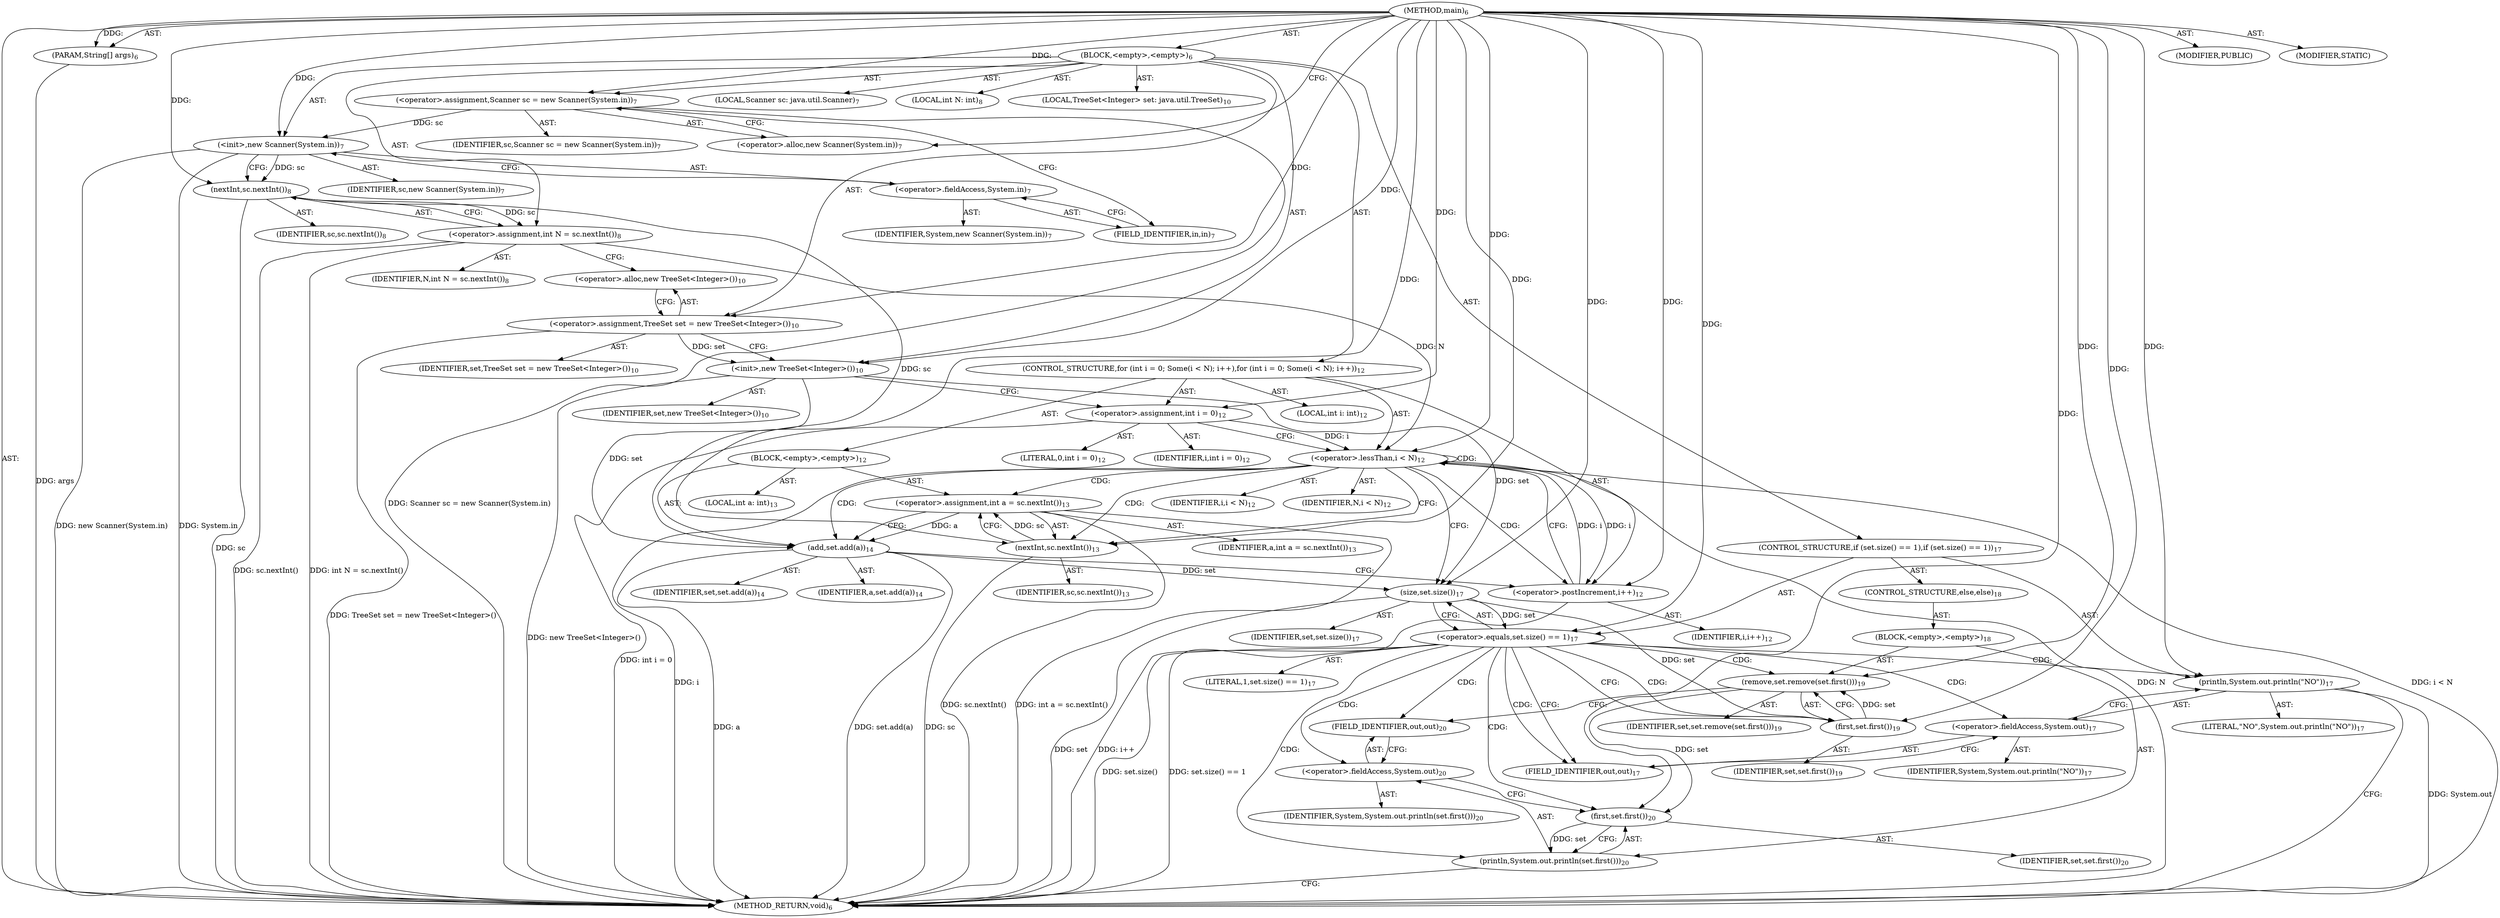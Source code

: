 digraph "main" {  
"21" [label = <(METHOD,main)<SUB>6</SUB>> ]
"22" [label = <(PARAM,String[] args)<SUB>6</SUB>> ]
"23" [label = <(BLOCK,&lt;empty&gt;,&lt;empty&gt;)<SUB>6</SUB>> ]
"4" [label = <(LOCAL,Scanner sc: java.util.Scanner)<SUB>7</SUB>> ]
"24" [label = <(&lt;operator&gt;.assignment,Scanner sc = new Scanner(System.in))<SUB>7</SUB>> ]
"25" [label = <(IDENTIFIER,sc,Scanner sc = new Scanner(System.in))<SUB>7</SUB>> ]
"26" [label = <(&lt;operator&gt;.alloc,new Scanner(System.in))<SUB>7</SUB>> ]
"27" [label = <(&lt;init&gt;,new Scanner(System.in))<SUB>7</SUB>> ]
"3" [label = <(IDENTIFIER,sc,new Scanner(System.in))<SUB>7</SUB>> ]
"28" [label = <(&lt;operator&gt;.fieldAccess,System.in)<SUB>7</SUB>> ]
"29" [label = <(IDENTIFIER,System,new Scanner(System.in))<SUB>7</SUB>> ]
"30" [label = <(FIELD_IDENTIFIER,in,in)<SUB>7</SUB>> ]
"31" [label = <(LOCAL,int N: int)<SUB>8</SUB>> ]
"32" [label = <(&lt;operator&gt;.assignment,int N = sc.nextInt())<SUB>8</SUB>> ]
"33" [label = <(IDENTIFIER,N,int N = sc.nextInt())<SUB>8</SUB>> ]
"34" [label = <(nextInt,sc.nextInt())<SUB>8</SUB>> ]
"35" [label = <(IDENTIFIER,sc,sc.nextInt())<SUB>8</SUB>> ]
"6" [label = <(LOCAL,TreeSet&lt;Integer&gt; set: java.util.TreeSet)<SUB>10</SUB>> ]
"36" [label = <(&lt;operator&gt;.assignment,TreeSet set = new TreeSet&lt;Integer&gt;())<SUB>10</SUB>> ]
"37" [label = <(IDENTIFIER,set,TreeSet set = new TreeSet&lt;Integer&gt;())<SUB>10</SUB>> ]
"38" [label = <(&lt;operator&gt;.alloc,new TreeSet&lt;Integer&gt;())<SUB>10</SUB>> ]
"39" [label = <(&lt;init&gt;,new TreeSet&lt;Integer&gt;())<SUB>10</SUB>> ]
"5" [label = <(IDENTIFIER,set,new TreeSet&lt;Integer&gt;())<SUB>10</SUB>> ]
"40" [label = <(CONTROL_STRUCTURE,for (int i = 0; Some(i &lt; N); i++),for (int i = 0; Some(i &lt; N); i++))<SUB>12</SUB>> ]
"41" [label = <(LOCAL,int i: int)<SUB>12</SUB>> ]
"42" [label = <(&lt;operator&gt;.assignment,int i = 0)<SUB>12</SUB>> ]
"43" [label = <(IDENTIFIER,i,int i = 0)<SUB>12</SUB>> ]
"44" [label = <(LITERAL,0,int i = 0)<SUB>12</SUB>> ]
"45" [label = <(&lt;operator&gt;.lessThan,i &lt; N)<SUB>12</SUB>> ]
"46" [label = <(IDENTIFIER,i,i &lt; N)<SUB>12</SUB>> ]
"47" [label = <(IDENTIFIER,N,i &lt; N)<SUB>12</SUB>> ]
"48" [label = <(&lt;operator&gt;.postIncrement,i++)<SUB>12</SUB>> ]
"49" [label = <(IDENTIFIER,i,i++)<SUB>12</SUB>> ]
"50" [label = <(BLOCK,&lt;empty&gt;,&lt;empty&gt;)<SUB>12</SUB>> ]
"51" [label = <(LOCAL,int a: int)<SUB>13</SUB>> ]
"52" [label = <(&lt;operator&gt;.assignment,int a = sc.nextInt())<SUB>13</SUB>> ]
"53" [label = <(IDENTIFIER,a,int a = sc.nextInt())<SUB>13</SUB>> ]
"54" [label = <(nextInt,sc.nextInt())<SUB>13</SUB>> ]
"55" [label = <(IDENTIFIER,sc,sc.nextInt())<SUB>13</SUB>> ]
"56" [label = <(add,set.add(a))<SUB>14</SUB>> ]
"57" [label = <(IDENTIFIER,set,set.add(a))<SUB>14</SUB>> ]
"58" [label = <(IDENTIFIER,a,set.add(a))<SUB>14</SUB>> ]
"59" [label = <(CONTROL_STRUCTURE,if (set.size() == 1),if (set.size() == 1))<SUB>17</SUB>> ]
"60" [label = <(&lt;operator&gt;.equals,set.size() == 1)<SUB>17</SUB>> ]
"61" [label = <(size,set.size())<SUB>17</SUB>> ]
"62" [label = <(IDENTIFIER,set,set.size())<SUB>17</SUB>> ]
"63" [label = <(LITERAL,1,set.size() == 1)<SUB>17</SUB>> ]
"64" [label = <(println,System.out.println(&quot;NO&quot;))<SUB>17</SUB>> ]
"65" [label = <(&lt;operator&gt;.fieldAccess,System.out)<SUB>17</SUB>> ]
"66" [label = <(IDENTIFIER,System,System.out.println(&quot;NO&quot;))<SUB>17</SUB>> ]
"67" [label = <(FIELD_IDENTIFIER,out,out)<SUB>17</SUB>> ]
"68" [label = <(LITERAL,&quot;NO&quot;,System.out.println(&quot;NO&quot;))<SUB>17</SUB>> ]
"69" [label = <(CONTROL_STRUCTURE,else,else)<SUB>18</SUB>> ]
"70" [label = <(BLOCK,&lt;empty&gt;,&lt;empty&gt;)<SUB>18</SUB>> ]
"71" [label = <(remove,set.remove(set.first()))<SUB>19</SUB>> ]
"72" [label = <(IDENTIFIER,set,set.remove(set.first()))<SUB>19</SUB>> ]
"73" [label = <(first,set.first())<SUB>19</SUB>> ]
"74" [label = <(IDENTIFIER,set,set.first())<SUB>19</SUB>> ]
"75" [label = <(println,System.out.println(set.first()))<SUB>20</SUB>> ]
"76" [label = <(&lt;operator&gt;.fieldAccess,System.out)<SUB>20</SUB>> ]
"77" [label = <(IDENTIFIER,System,System.out.println(set.first()))<SUB>20</SUB>> ]
"78" [label = <(FIELD_IDENTIFIER,out,out)<SUB>20</SUB>> ]
"79" [label = <(first,set.first())<SUB>20</SUB>> ]
"80" [label = <(IDENTIFIER,set,set.first())<SUB>20</SUB>> ]
"81" [label = <(MODIFIER,PUBLIC)> ]
"82" [label = <(MODIFIER,STATIC)> ]
"83" [label = <(METHOD_RETURN,void)<SUB>6</SUB>> ]
  "21" -> "22"  [ label = "AST: "] 
  "21" -> "23"  [ label = "AST: "] 
  "21" -> "81"  [ label = "AST: "] 
  "21" -> "82"  [ label = "AST: "] 
  "21" -> "83"  [ label = "AST: "] 
  "23" -> "4"  [ label = "AST: "] 
  "23" -> "24"  [ label = "AST: "] 
  "23" -> "27"  [ label = "AST: "] 
  "23" -> "31"  [ label = "AST: "] 
  "23" -> "32"  [ label = "AST: "] 
  "23" -> "6"  [ label = "AST: "] 
  "23" -> "36"  [ label = "AST: "] 
  "23" -> "39"  [ label = "AST: "] 
  "23" -> "40"  [ label = "AST: "] 
  "23" -> "59"  [ label = "AST: "] 
  "24" -> "25"  [ label = "AST: "] 
  "24" -> "26"  [ label = "AST: "] 
  "27" -> "3"  [ label = "AST: "] 
  "27" -> "28"  [ label = "AST: "] 
  "28" -> "29"  [ label = "AST: "] 
  "28" -> "30"  [ label = "AST: "] 
  "32" -> "33"  [ label = "AST: "] 
  "32" -> "34"  [ label = "AST: "] 
  "34" -> "35"  [ label = "AST: "] 
  "36" -> "37"  [ label = "AST: "] 
  "36" -> "38"  [ label = "AST: "] 
  "39" -> "5"  [ label = "AST: "] 
  "40" -> "41"  [ label = "AST: "] 
  "40" -> "42"  [ label = "AST: "] 
  "40" -> "45"  [ label = "AST: "] 
  "40" -> "48"  [ label = "AST: "] 
  "40" -> "50"  [ label = "AST: "] 
  "42" -> "43"  [ label = "AST: "] 
  "42" -> "44"  [ label = "AST: "] 
  "45" -> "46"  [ label = "AST: "] 
  "45" -> "47"  [ label = "AST: "] 
  "48" -> "49"  [ label = "AST: "] 
  "50" -> "51"  [ label = "AST: "] 
  "50" -> "52"  [ label = "AST: "] 
  "50" -> "56"  [ label = "AST: "] 
  "52" -> "53"  [ label = "AST: "] 
  "52" -> "54"  [ label = "AST: "] 
  "54" -> "55"  [ label = "AST: "] 
  "56" -> "57"  [ label = "AST: "] 
  "56" -> "58"  [ label = "AST: "] 
  "59" -> "60"  [ label = "AST: "] 
  "59" -> "64"  [ label = "AST: "] 
  "59" -> "69"  [ label = "AST: "] 
  "60" -> "61"  [ label = "AST: "] 
  "60" -> "63"  [ label = "AST: "] 
  "61" -> "62"  [ label = "AST: "] 
  "64" -> "65"  [ label = "AST: "] 
  "64" -> "68"  [ label = "AST: "] 
  "65" -> "66"  [ label = "AST: "] 
  "65" -> "67"  [ label = "AST: "] 
  "69" -> "70"  [ label = "AST: "] 
  "70" -> "71"  [ label = "AST: "] 
  "70" -> "75"  [ label = "AST: "] 
  "71" -> "72"  [ label = "AST: "] 
  "71" -> "73"  [ label = "AST: "] 
  "73" -> "74"  [ label = "AST: "] 
  "75" -> "76"  [ label = "AST: "] 
  "75" -> "79"  [ label = "AST: "] 
  "76" -> "77"  [ label = "AST: "] 
  "76" -> "78"  [ label = "AST: "] 
  "79" -> "80"  [ label = "AST: "] 
  "24" -> "30"  [ label = "CFG: "] 
  "27" -> "34"  [ label = "CFG: "] 
  "32" -> "38"  [ label = "CFG: "] 
  "36" -> "39"  [ label = "CFG: "] 
  "39" -> "42"  [ label = "CFG: "] 
  "26" -> "24"  [ label = "CFG: "] 
  "28" -> "27"  [ label = "CFG: "] 
  "34" -> "32"  [ label = "CFG: "] 
  "38" -> "36"  [ label = "CFG: "] 
  "42" -> "45"  [ label = "CFG: "] 
  "45" -> "54"  [ label = "CFG: "] 
  "45" -> "61"  [ label = "CFG: "] 
  "48" -> "45"  [ label = "CFG: "] 
  "60" -> "67"  [ label = "CFG: "] 
  "60" -> "73"  [ label = "CFG: "] 
  "64" -> "83"  [ label = "CFG: "] 
  "30" -> "28"  [ label = "CFG: "] 
  "52" -> "56"  [ label = "CFG: "] 
  "56" -> "48"  [ label = "CFG: "] 
  "61" -> "60"  [ label = "CFG: "] 
  "65" -> "64"  [ label = "CFG: "] 
  "54" -> "52"  [ label = "CFG: "] 
  "67" -> "65"  [ label = "CFG: "] 
  "71" -> "78"  [ label = "CFG: "] 
  "75" -> "83"  [ label = "CFG: "] 
  "73" -> "71"  [ label = "CFG: "] 
  "76" -> "79"  [ label = "CFG: "] 
  "79" -> "75"  [ label = "CFG: "] 
  "78" -> "76"  [ label = "CFG: "] 
  "21" -> "26"  [ label = "CFG: "] 
  "22" -> "83"  [ label = "DDG: args"] 
  "24" -> "83"  [ label = "DDG: Scanner sc = new Scanner(System.in)"] 
  "27" -> "83"  [ label = "DDG: System.in"] 
  "27" -> "83"  [ label = "DDG: new Scanner(System.in)"] 
  "34" -> "83"  [ label = "DDG: sc"] 
  "32" -> "83"  [ label = "DDG: sc.nextInt()"] 
  "32" -> "83"  [ label = "DDG: int N = sc.nextInt()"] 
  "36" -> "83"  [ label = "DDG: TreeSet set = new TreeSet&lt;Integer&gt;()"] 
  "39" -> "83"  [ label = "DDG: new TreeSet&lt;Integer&gt;()"] 
  "42" -> "83"  [ label = "DDG: int i = 0"] 
  "45" -> "83"  [ label = "DDG: i"] 
  "45" -> "83"  [ label = "DDG: N"] 
  "45" -> "83"  [ label = "DDG: i &lt; N"] 
  "61" -> "83"  [ label = "DDG: set"] 
  "60" -> "83"  [ label = "DDG: set.size()"] 
  "60" -> "83"  [ label = "DDG: set.size() == 1"] 
  "64" -> "83"  [ label = "DDG: System.out"] 
  "54" -> "83"  [ label = "DDG: sc"] 
  "52" -> "83"  [ label = "DDG: sc.nextInt()"] 
  "52" -> "83"  [ label = "DDG: int a = sc.nextInt()"] 
  "56" -> "83"  [ label = "DDG: a"] 
  "56" -> "83"  [ label = "DDG: set.add(a)"] 
  "48" -> "83"  [ label = "DDG: i++"] 
  "21" -> "22"  [ label = "DDG: "] 
  "21" -> "24"  [ label = "DDG: "] 
  "34" -> "32"  [ label = "DDG: sc"] 
  "21" -> "36"  [ label = "DDG: "] 
  "24" -> "27"  [ label = "DDG: sc"] 
  "21" -> "27"  [ label = "DDG: "] 
  "36" -> "39"  [ label = "DDG: set"] 
  "21" -> "39"  [ label = "DDG: "] 
  "21" -> "42"  [ label = "DDG: "] 
  "27" -> "34"  [ label = "DDG: sc"] 
  "21" -> "34"  [ label = "DDG: "] 
  "42" -> "45"  [ label = "DDG: i"] 
  "48" -> "45"  [ label = "DDG: i"] 
  "21" -> "45"  [ label = "DDG: "] 
  "32" -> "45"  [ label = "DDG: N"] 
  "45" -> "48"  [ label = "DDG: i"] 
  "21" -> "48"  [ label = "DDG: "] 
  "54" -> "52"  [ label = "DDG: sc"] 
  "61" -> "60"  [ label = "DDG: set"] 
  "21" -> "60"  [ label = "DDG: "] 
  "21" -> "64"  [ label = "DDG: "] 
  "39" -> "56"  [ label = "DDG: set"] 
  "21" -> "56"  [ label = "DDG: "] 
  "52" -> "56"  [ label = "DDG: a"] 
  "39" -> "61"  [ label = "DDG: set"] 
  "56" -> "61"  [ label = "DDG: set"] 
  "21" -> "61"  [ label = "DDG: "] 
  "34" -> "54"  [ label = "DDG: sc"] 
  "21" -> "54"  [ label = "DDG: "] 
  "73" -> "71"  [ label = "DDG: set"] 
  "21" -> "71"  [ label = "DDG: "] 
  "79" -> "75"  [ label = "DDG: set"] 
  "61" -> "73"  [ label = "DDG: set"] 
  "21" -> "73"  [ label = "DDG: "] 
  "71" -> "79"  [ label = "DDG: set"] 
  "21" -> "79"  [ label = "DDG: "] 
  "45" -> "48"  [ label = "CDG: "] 
  "45" -> "52"  [ label = "CDG: "] 
  "45" -> "56"  [ label = "CDG: "] 
  "45" -> "45"  [ label = "CDG: "] 
  "45" -> "54"  [ label = "CDG: "] 
  "60" -> "73"  [ label = "CDG: "] 
  "60" -> "64"  [ label = "CDG: "] 
  "60" -> "71"  [ label = "CDG: "] 
  "60" -> "75"  [ label = "CDG: "] 
  "60" -> "67"  [ label = "CDG: "] 
  "60" -> "76"  [ label = "CDG: "] 
  "60" -> "65"  [ label = "CDG: "] 
  "60" -> "78"  [ label = "CDG: "] 
  "60" -> "79"  [ label = "CDG: "] 
}
